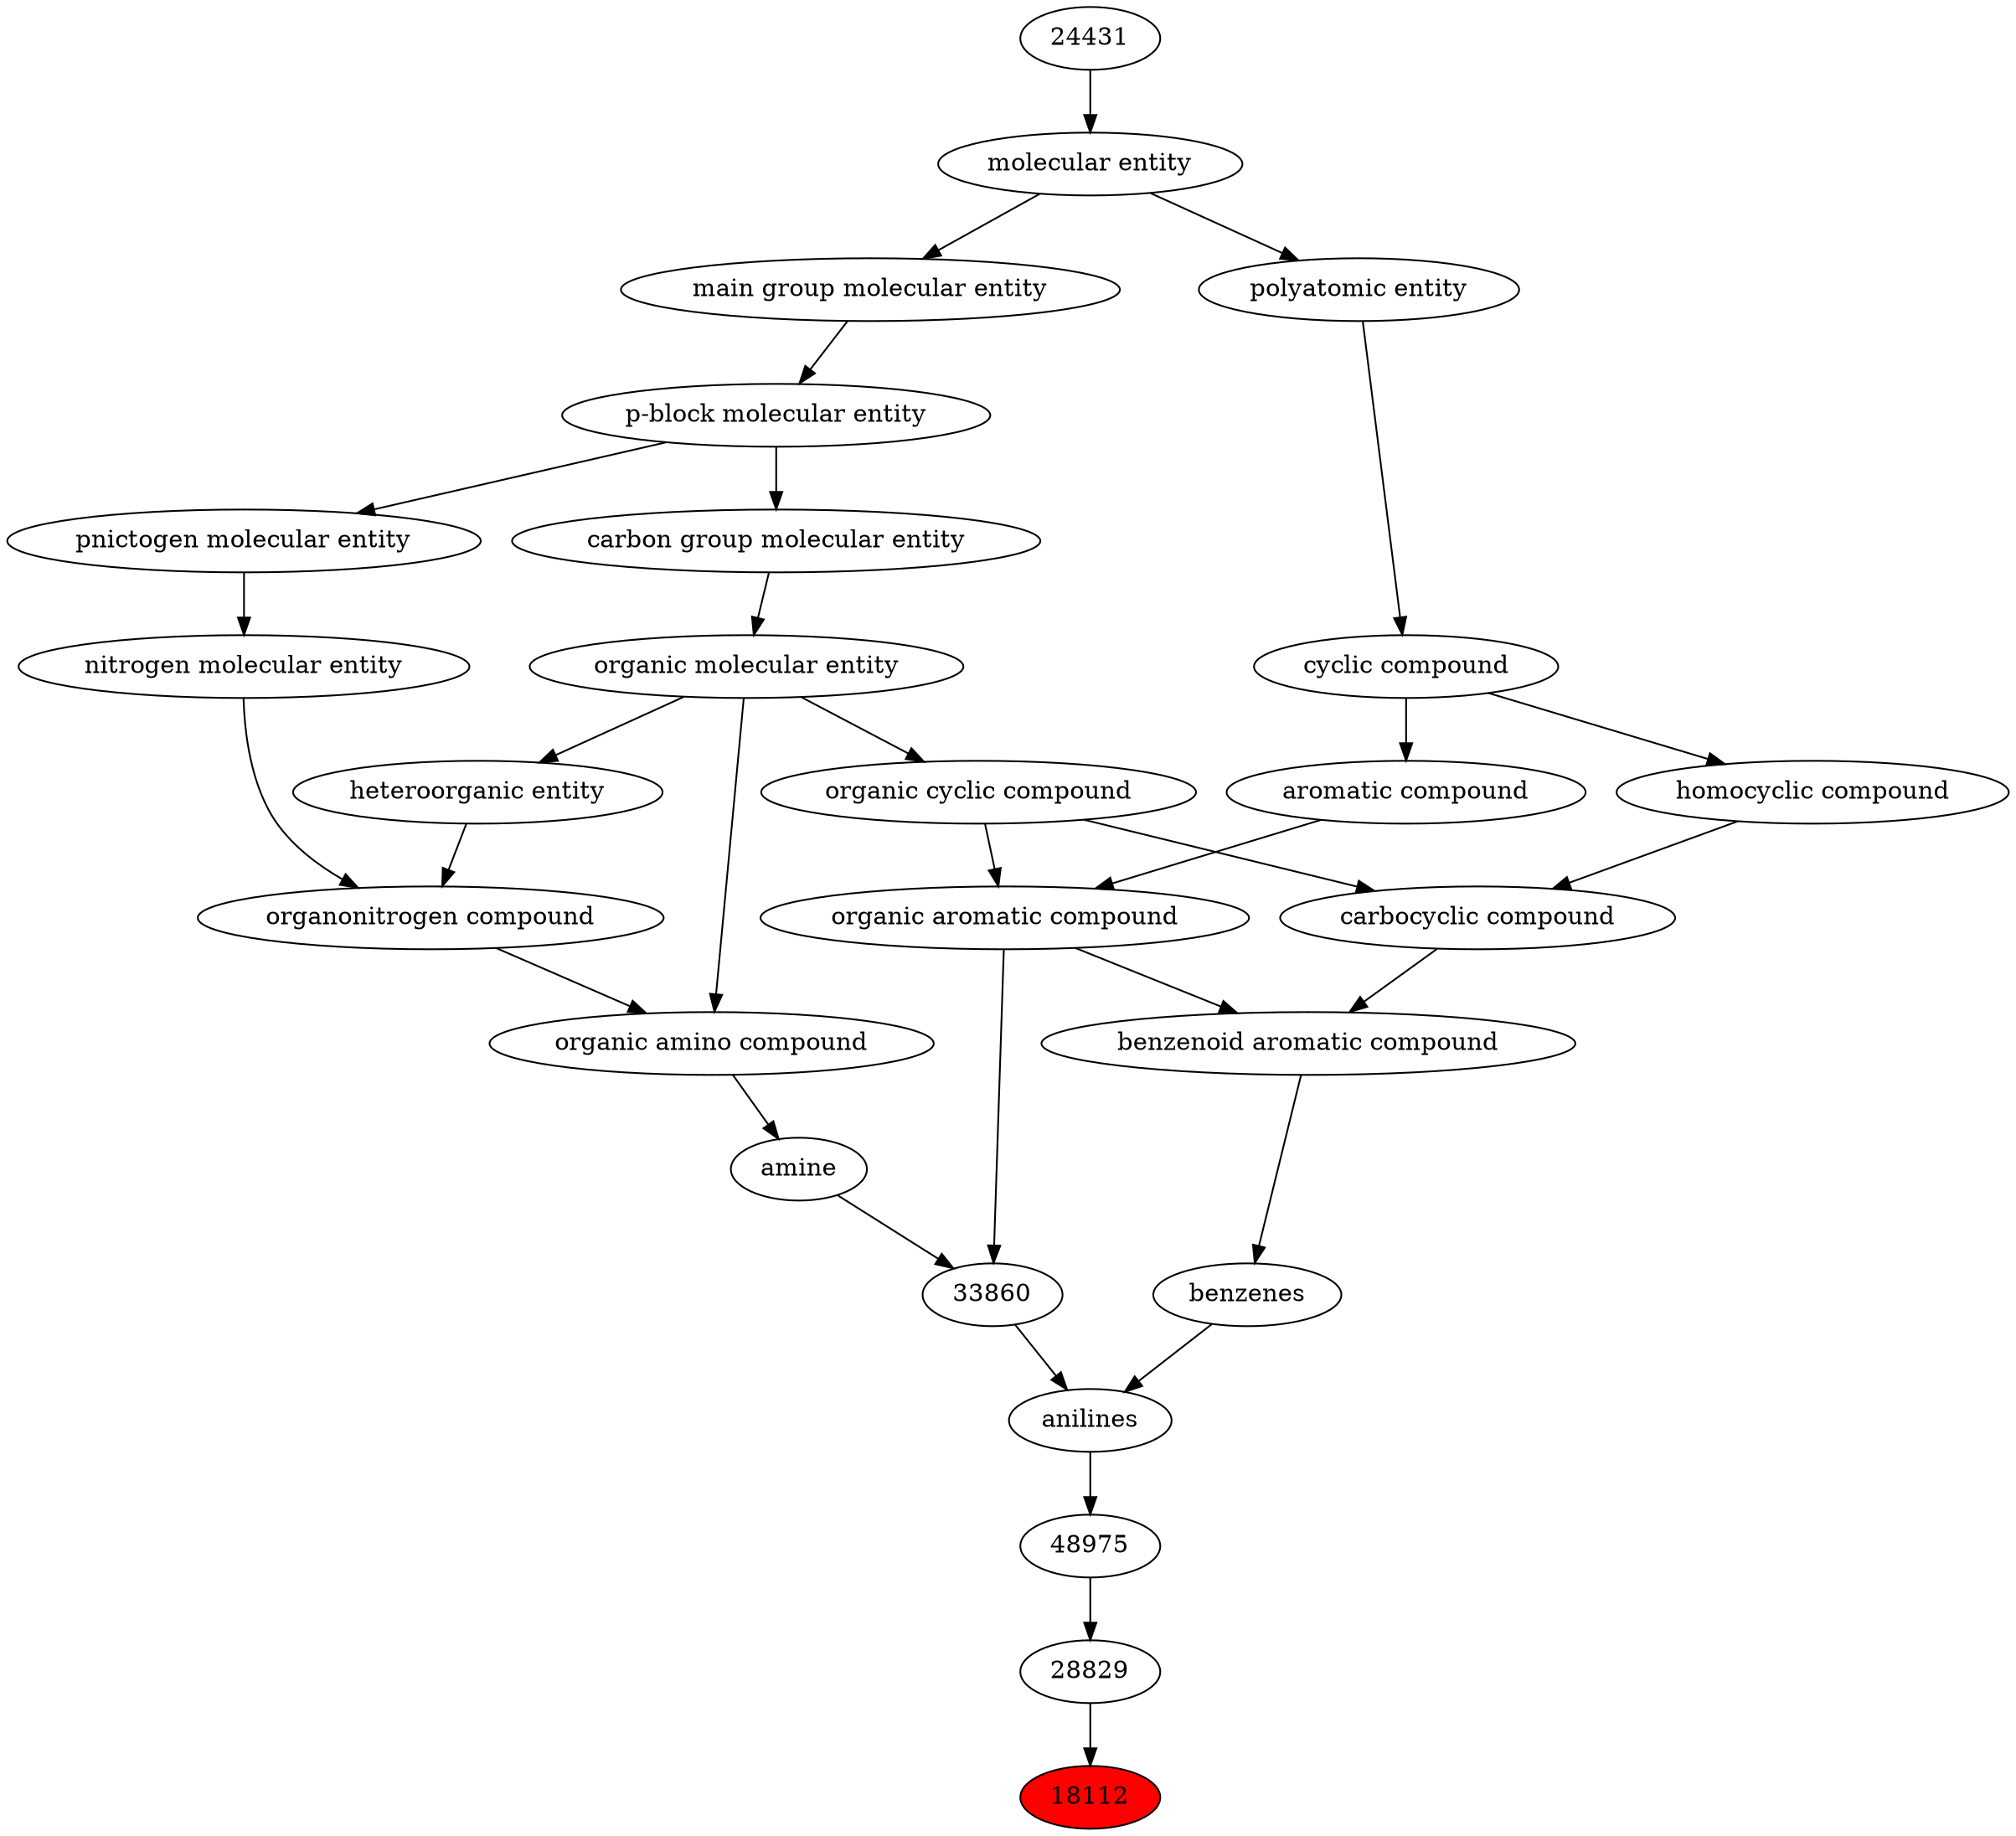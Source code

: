 digraph tree{ 
18112 [label="18112" fillcolor=red style=filled]
28829 -> 18112
28829 [label="28829"]
48975 -> 28829
48975 [label="48975"]
22562 -> 48975
22562 [label="anilines"]
22712 -> 22562
33860 -> 22562
22712 [label="benzenes"]
33836 -> 22712
33860 [label="33860"]
33659 -> 33860
32952 -> 33860
33836 [label="benzenoid aromatic compound"]
33659 -> 33836
33598 -> 33836
33659 [label="organic aromatic compound"]
33832 -> 33659
33655 -> 33659
32952 [label="amine"]
50047 -> 32952
33598 [label="carbocyclic compound"]
33832 -> 33598
33597 -> 33598
33832 [label="organic cyclic compound"]
50860 -> 33832
33655 [label="aromatic compound"]
33595 -> 33655
50047 [label="organic amino compound"]
50860 -> 50047
35352 -> 50047
33597 [label="homocyclic compound"]
33595 -> 33597
50860 [label="organic molecular entity"]
33582 -> 50860
33595 [label="cyclic compound"]
36357 -> 33595
35352 [label="organonitrogen compound"]
51143 -> 35352
33285 -> 35352
33582 [label="carbon group molecular entity"]
33675 -> 33582
36357 [label="polyatomic entity"]
23367 -> 36357
51143 [label="nitrogen molecular entity"]
33302 -> 51143
33285 [label="heteroorganic entity"]
50860 -> 33285
33675 [label="p-block molecular entity"]
33579 -> 33675
23367 [label="molecular entity"]
24431 -> 23367
33302 [label="pnictogen molecular entity"]
33675 -> 33302
33579 [label="main group molecular entity"]
23367 -> 33579
24431 [label="24431"]
}
